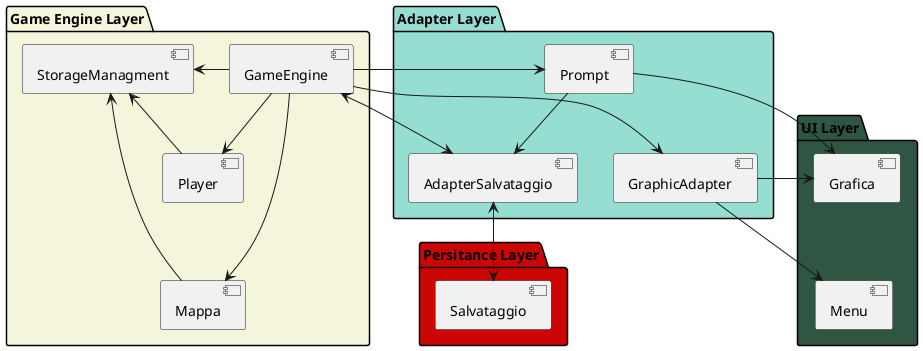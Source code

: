 @startuml
/'-----------------       UI LAYER      -----------------'/
package "UI Layer" #2e5642{
  [Grafica]
  [Menu]
  [Grafica] --[hidden]> [Menu]
}
/'-----------------  GAME ENGINE LAYER  -----------------'/
package "Game Engine Layer" #f5f5dc{
  [Player]
  [Mappa]
  [GameEngine]
  [StorageManagment]
}
[GameEngine]-->[Mappa]
[GameEngine]-->[Player]
[StorageManagment] <-- [Player]
[StorageManagment] <-- [Mappa]
[GameEngine] -> [StorageManagment] 
[Player] --[hidden]> [Mappa]

/'-----------------    ADAPTER LAYER    -----------------'/
package "Adapter Layer" #96ded1{
  [Prompt]
  [GraphicAdapter]
  [AdapterSalvataggio]
  [Prompt] --[hidden]> [GraphicAdapter]
  [AdapterSalvataggio] -[hidden]> [GraphicAdapter] 
}
[Prompt] -> [Grafica] 
[GameEngine] --> [Prompt] 
[GameEngine] --> [GraphicAdapter]
[Prompt] -> [AdapterSalvataggio]
[GraphicAdapter] -> [Grafica]
[GraphicAdapter] -> [Menu]

/'----------------- PERSISTANCE LAYER -----------------'/
package "Persitance Layer" #cc0605 {
  [Salvataggio]
}
[AdapterSalvataggio] <--> [Salvataggio]
[AdapterSalvataggio] <--> [GameEngine]
@enduml
